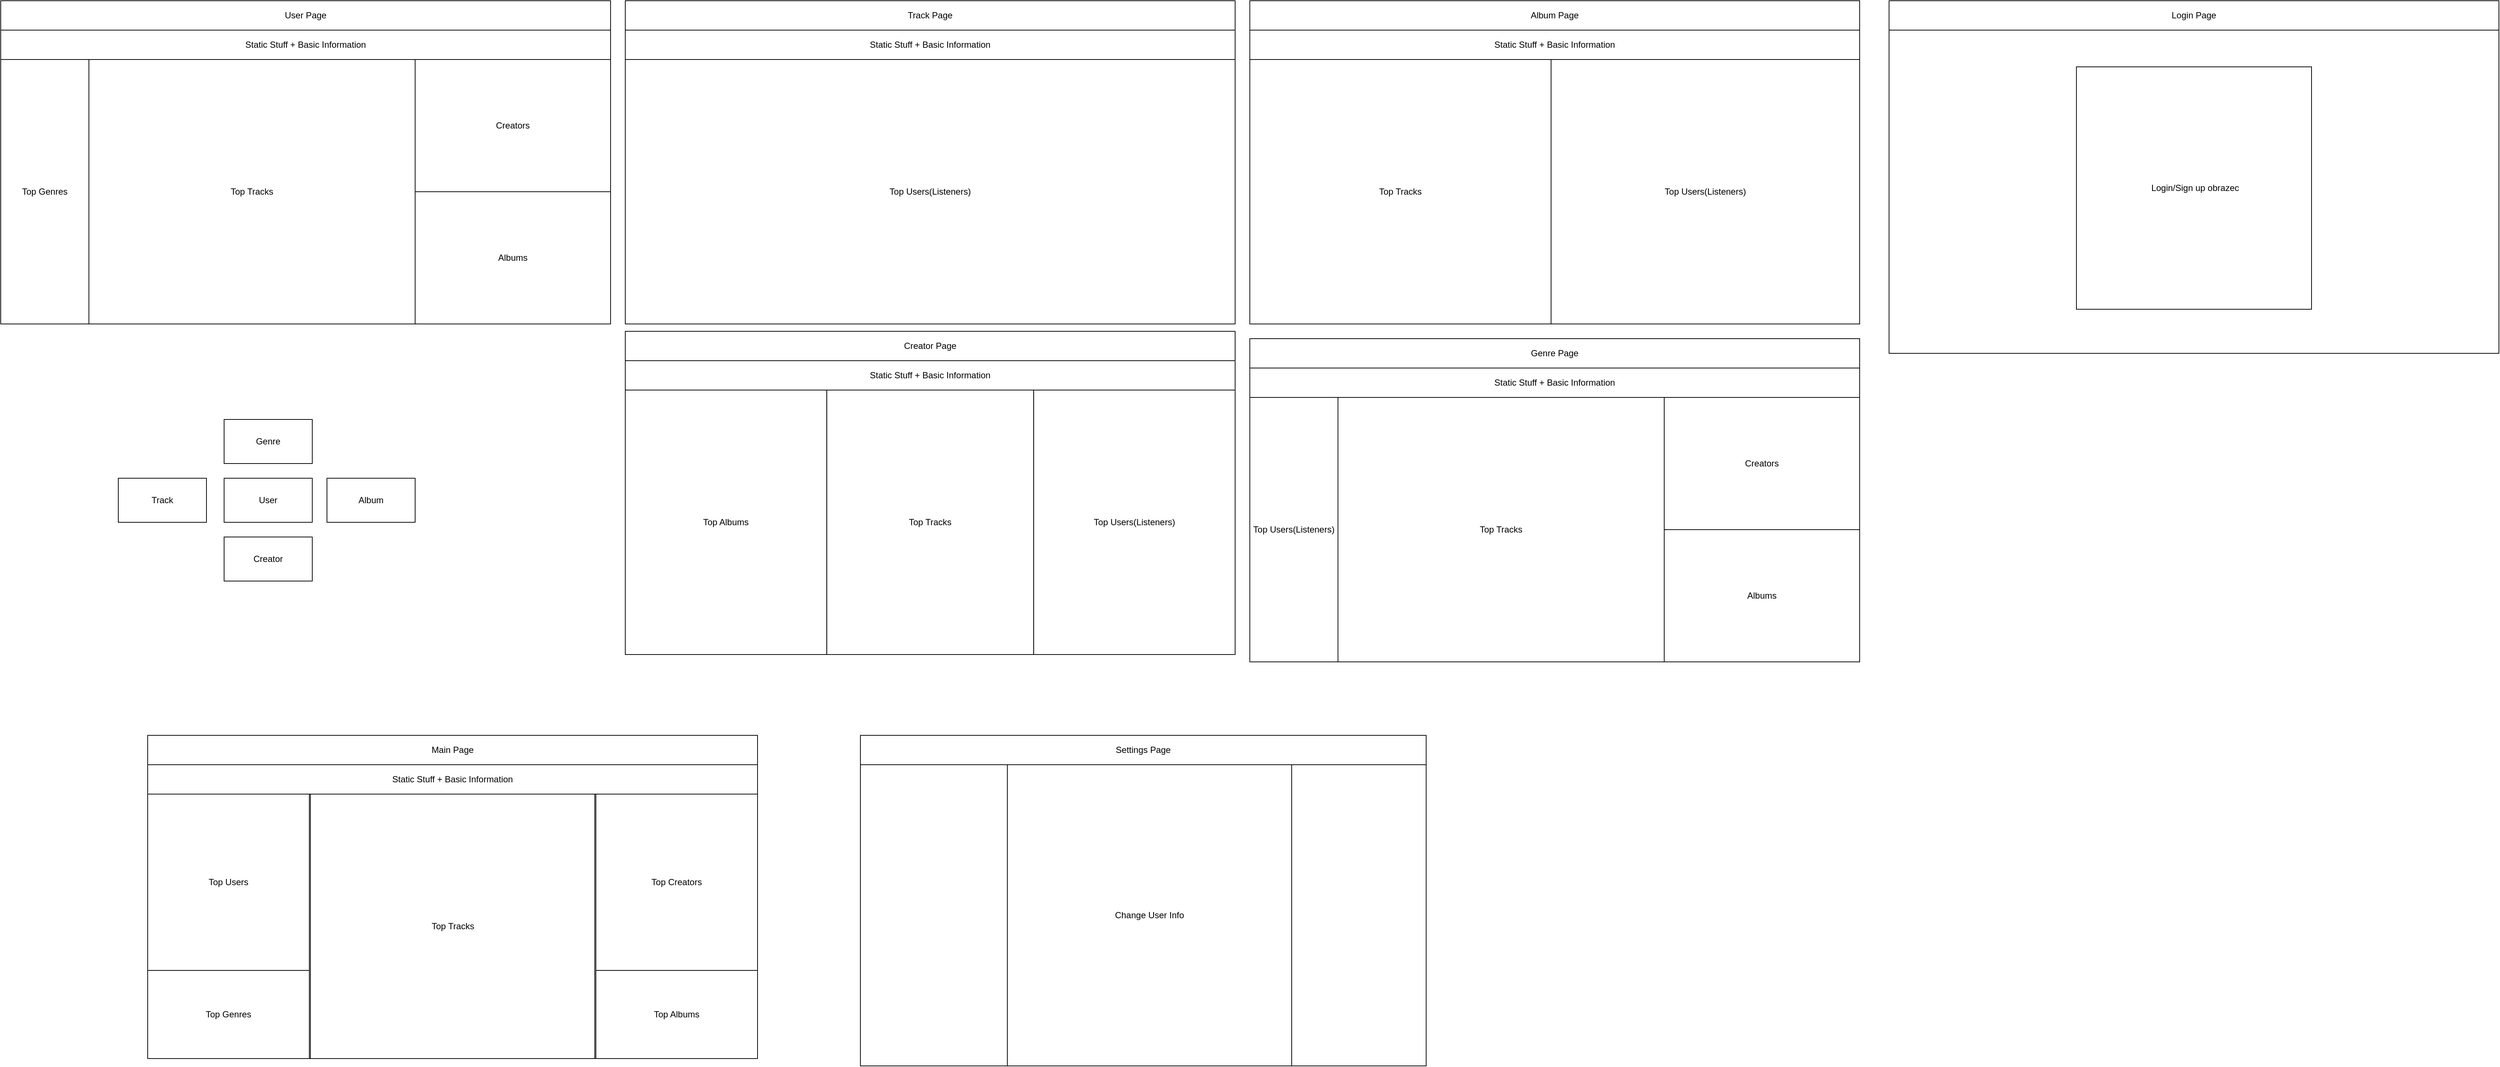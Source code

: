 <mxfile version="26.2.13">
  <diagram name="Page-1" id="Q9-1I_g1rsCJmoO4rFUp">
    <mxGraphModel dx="1620" dy="1036" grid="1" gridSize="10" guides="1" tooltips="1" connect="1" arrows="1" fold="1" page="1" pageScale="1" pageWidth="827" pageHeight="1169" math="0" shadow="0">
      <root>
        <mxCell id="0" />
        <mxCell id="1" parent="0" />
        <mxCell id="uJpShLV4zQBpKt44rVRt-1" value="Track" style="rounded=0;whiteSpace=wrap;html=1;" parent="1" vertex="1">
          <mxGeometry x="160" y="650" width="120" height="60" as="geometry" />
        </mxCell>
        <mxCell id="uJpShLV4zQBpKt44rVRt-2" value="Album" style="rounded=0;whiteSpace=wrap;html=1;" parent="1" vertex="1">
          <mxGeometry x="444" y="650" width="120" height="60" as="geometry" />
        </mxCell>
        <mxCell id="uJpShLV4zQBpKt44rVRt-3" value="Creator" style="rounded=0;whiteSpace=wrap;html=1;" parent="1" vertex="1">
          <mxGeometry x="304" y="730" width="120" height="60" as="geometry" />
        </mxCell>
        <mxCell id="uJpShLV4zQBpKt44rVRt-4" value="User" style="rounded=0;whiteSpace=wrap;html=1;" parent="1" vertex="1">
          <mxGeometry x="304" y="650" width="120" height="60" as="geometry" />
        </mxCell>
        <mxCell id="uJpShLV4zQBpKt44rVRt-5" value="Genre" style="rounded=0;whiteSpace=wrap;html=1;" parent="1" vertex="1">
          <mxGeometry x="304" y="570" width="120" height="60" as="geometry" />
        </mxCell>
        <mxCell id="uJpShLV4zQBpKt44rVRt-11" value="" style="rounded=0;whiteSpace=wrap;html=1;" parent="1" vertex="1">
          <mxGeometry width="830" height="440" as="geometry" />
        </mxCell>
        <mxCell id="uJpShLV4zQBpKt44rVRt-12" value="User Page" style="rounded=0;whiteSpace=wrap;html=1;" parent="1" vertex="1">
          <mxGeometry width="830" height="40" as="geometry" />
        </mxCell>
        <mxCell id="uJpShLV4zQBpKt44rVRt-13" value="Static Stuff + Basic Information" style="rounded=0;whiteSpace=wrap;html=1;" parent="1" vertex="1">
          <mxGeometry y="40" width="830" height="40" as="geometry" />
        </mxCell>
        <mxCell id="uJpShLV4zQBpKt44rVRt-14" value="Top Tracks" style="rounded=0;whiteSpace=wrap;html=1;" parent="1" vertex="1">
          <mxGeometry x="120" y="80" width="444" height="360" as="geometry" />
        </mxCell>
        <mxCell id="uJpShLV4zQBpKt44rVRt-16" value="Albums" style="rounded=0;whiteSpace=wrap;html=1;" parent="1" vertex="1">
          <mxGeometry x="564" y="260" width="266" height="180" as="geometry" />
        </mxCell>
        <mxCell id="uJpShLV4zQBpKt44rVRt-17" value="Top Genres" style="rounded=0;whiteSpace=wrap;html=1;" parent="1" vertex="1">
          <mxGeometry y="80" width="120" height="360" as="geometry" />
        </mxCell>
        <mxCell id="uJpShLV4zQBpKt44rVRt-20" value="Creators" style="rounded=0;whiteSpace=wrap;html=1;" parent="1" vertex="1">
          <mxGeometry x="564" y="80" width="266" height="180" as="geometry" />
        </mxCell>
        <mxCell id="uJpShLV4zQBpKt44rVRt-21" value="" style="rounded=0;whiteSpace=wrap;html=1;" parent="1" vertex="1">
          <mxGeometry x="850" width="830" height="440" as="geometry" />
        </mxCell>
        <mxCell id="uJpShLV4zQBpKt44rVRt-22" value="Track Page" style="rounded=0;whiteSpace=wrap;html=1;" parent="1" vertex="1">
          <mxGeometry x="850" width="830" height="40" as="geometry" />
        </mxCell>
        <mxCell id="uJpShLV4zQBpKt44rVRt-23" value="Static Stuff + Basic Information" style="rounded=0;whiteSpace=wrap;html=1;" parent="1" vertex="1">
          <mxGeometry x="850" y="40" width="830" height="40" as="geometry" />
        </mxCell>
        <mxCell id="uJpShLV4zQBpKt44rVRt-24" value="Top Users(Listeners)" style="rounded=0;whiteSpace=wrap;html=1;" parent="1" vertex="1">
          <mxGeometry x="850" y="80" width="830" height="360" as="geometry" />
        </mxCell>
        <mxCell id="uJpShLV4zQBpKt44rVRt-28" value="" style="rounded=0;whiteSpace=wrap;html=1;" parent="1" vertex="1">
          <mxGeometry x="850" y="450" width="830" height="440" as="geometry" />
        </mxCell>
        <mxCell id="uJpShLV4zQBpKt44rVRt-29" value="Creator Page" style="rounded=0;whiteSpace=wrap;html=1;" parent="1" vertex="1">
          <mxGeometry x="850" y="450" width="830" height="40" as="geometry" />
        </mxCell>
        <mxCell id="uJpShLV4zQBpKt44rVRt-30" value="Static Stuff + Basic Information" style="rounded=0;whiteSpace=wrap;html=1;" parent="1" vertex="1">
          <mxGeometry x="850" y="490" width="830" height="40" as="geometry" />
        </mxCell>
        <mxCell id="uJpShLV4zQBpKt44rVRt-31" value="Top Tracks" style="rounded=0;whiteSpace=wrap;html=1;" parent="1" vertex="1">
          <mxGeometry x="1124.16" y="530" width="281.69" height="360" as="geometry" />
        </mxCell>
        <mxCell id="uJpShLV4zQBpKt44rVRt-39" value="Top Users(Listeners)" style="rounded=0;whiteSpace=wrap;html=1;" parent="1" vertex="1">
          <mxGeometry x="1405.85" y="530" width="274.15" height="360" as="geometry" />
        </mxCell>
        <mxCell id="uJpShLV4zQBpKt44rVRt-40" value="Top Albums" style="rounded=0;whiteSpace=wrap;html=1;" parent="1" vertex="1">
          <mxGeometry x="850.0" y="530" width="274.15" height="360" as="geometry" />
        </mxCell>
        <mxCell id="o_gWd8t8G-Tca-b676zo-1" value="" style="rounded=0;whiteSpace=wrap;html=1;" parent="1" vertex="1">
          <mxGeometry x="1700" width="830" height="440" as="geometry" />
        </mxCell>
        <mxCell id="o_gWd8t8G-Tca-b676zo-2" value="Album Page" style="rounded=0;whiteSpace=wrap;html=1;" parent="1" vertex="1">
          <mxGeometry x="1700" width="830" height="40" as="geometry" />
        </mxCell>
        <mxCell id="o_gWd8t8G-Tca-b676zo-3" value="Static Stuff + Basic Information" style="rounded=0;whiteSpace=wrap;html=1;" parent="1" vertex="1">
          <mxGeometry x="1700" y="40" width="830" height="40" as="geometry" />
        </mxCell>
        <mxCell id="o_gWd8t8G-Tca-b676zo-5" value="Top Tracks" style="rounded=0;whiteSpace=wrap;html=1;" parent="1" vertex="1">
          <mxGeometry x="1700" y="80" width="410" height="360" as="geometry" />
        </mxCell>
        <mxCell id="o_gWd8t8G-Tca-b676zo-7" value="Top Users(Listeners)" style="rounded=0;whiteSpace=wrap;html=1;" parent="1" vertex="1">
          <mxGeometry x="2110" y="80" width="420" height="360" as="geometry" />
        </mxCell>
        <mxCell id="o_gWd8t8G-Tca-b676zo-8" value="" style="rounded=0;whiteSpace=wrap;html=1;" parent="1" vertex="1">
          <mxGeometry x="1700" y="460" width="830" height="440" as="geometry" />
        </mxCell>
        <mxCell id="o_gWd8t8G-Tca-b676zo-9" value="Genre Page" style="rounded=0;whiteSpace=wrap;html=1;" parent="1" vertex="1">
          <mxGeometry x="1700" y="460" width="830" height="40" as="geometry" />
        </mxCell>
        <mxCell id="o_gWd8t8G-Tca-b676zo-10" value="Static Stuff + Basic Information" style="rounded=0;whiteSpace=wrap;html=1;" parent="1" vertex="1">
          <mxGeometry x="1700" y="500" width="830" height="40" as="geometry" />
        </mxCell>
        <mxCell id="o_gWd8t8G-Tca-b676zo-15" value="Top Tracks" style="rounded=0;whiteSpace=wrap;html=1;" parent="1" vertex="1">
          <mxGeometry x="1820" y="540" width="444" height="360" as="geometry" />
        </mxCell>
        <mxCell id="o_gWd8t8G-Tca-b676zo-16" value="Albums" style="rounded=0;whiteSpace=wrap;html=1;" parent="1" vertex="1">
          <mxGeometry x="2264" y="720" width="266" height="180" as="geometry" />
        </mxCell>
        <mxCell id="o_gWd8t8G-Tca-b676zo-17" value="Top Users(Listeners)" style="rounded=0;whiteSpace=wrap;html=1;" parent="1" vertex="1">
          <mxGeometry x="1700" y="540" width="120" height="360" as="geometry" />
        </mxCell>
        <mxCell id="o_gWd8t8G-Tca-b676zo-18" value="Creators" style="rounded=0;whiteSpace=wrap;html=1;" parent="1" vertex="1">
          <mxGeometry x="2264" y="540" width="266" height="180" as="geometry" />
        </mxCell>
        <mxCell id="gGGF-UB4RHVttJ8b3BJr-1" value="" style="rounded=0;whiteSpace=wrap;html=1;" parent="1" vertex="1">
          <mxGeometry x="2570" y="40" width="830" height="440" as="geometry" />
        </mxCell>
        <mxCell id="gGGF-UB4RHVttJ8b3BJr-2" value="Login Page" style="rounded=0;whiteSpace=wrap;html=1;" parent="1" vertex="1">
          <mxGeometry x="2570" width="830" height="40" as="geometry" />
        </mxCell>
        <mxCell id="gGGF-UB4RHVttJ8b3BJr-6" value="&amp;nbsp;Login/Sign up obrazec" style="rounded=0;whiteSpace=wrap;html=1;" parent="1" vertex="1">
          <mxGeometry x="2825" y="90" width="320" height="330" as="geometry" />
        </mxCell>
        <mxCell id="gGGF-UB4RHVttJ8b3BJr-8" value="" style="rounded=0;whiteSpace=wrap;html=1;" parent="1" vertex="1">
          <mxGeometry x="200" y="1000" width="830" height="440" as="geometry" />
        </mxCell>
        <mxCell id="gGGF-UB4RHVttJ8b3BJr-9" value="Main Page" style="rounded=0;whiteSpace=wrap;html=1;" parent="1" vertex="1">
          <mxGeometry x="200" y="1000" width="830" height="40" as="geometry" />
        </mxCell>
        <mxCell id="gGGF-UB4RHVttJ8b3BJr-10" value="Static Stuff + Basic Information" style="rounded=0;whiteSpace=wrap;html=1;" parent="1" vertex="1">
          <mxGeometry x="200" y="1040" width="830" height="40" as="geometry" />
        </mxCell>
        <mxCell id="gGGF-UB4RHVttJ8b3BJr-11" value="Top Tracks" style="rounded=0;whiteSpace=wrap;html=1;" parent="1" vertex="1">
          <mxGeometry x="421.5" y="1080" width="387" height="360" as="geometry" />
        </mxCell>
        <mxCell id="gGGF-UB4RHVttJ8b3BJr-13" value="Top Genres" style="rounded=0;whiteSpace=wrap;html=1;" parent="1" vertex="1">
          <mxGeometry x="200" y="1320" width="220" height="120" as="geometry" />
        </mxCell>
        <mxCell id="gGGF-UB4RHVttJ8b3BJr-14" value="Top Users" style="rounded=0;whiteSpace=wrap;html=1;" parent="1" vertex="1">
          <mxGeometry x="200" y="1080" width="220" height="240" as="geometry" />
        </mxCell>
        <mxCell id="gGGF-UB4RHVttJ8b3BJr-15" value="Top Creators" style="rounded=0;whiteSpace=wrap;html=1;" parent="1" vertex="1">
          <mxGeometry x="810" y="1080" width="220" height="240" as="geometry" />
        </mxCell>
        <mxCell id="gGGF-UB4RHVttJ8b3BJr-16" value="Top Albums" style="rounded=0;whiteSpace=wrap;html=1;" parent="1" vertex="1">
          <mxGeometry x="810" y="1320" width="220" height="120" as="geometry" />
        </mxCell>
        <mxCell id="i-6ROjs7bGQxvzaFQO0z-1" value="" style="rounded=0;whiteSpace=wrap;html=1;" vertex="1" parent="1">
          <mxGeometry x="1170" y="1000" width="770" height="450" as="geometry" />
        </mxCell>
        <mxCell id="i-6ROjs7bGQxvzaFQO0z-3" value="Settings Page" style="rounded=0;whiteSpace=wrap;html=1;" vertex="1" parent="1">
          <mxGeometry x="1170" y="1000" width="770" height="40" as="geometry" />
        </mxCell>
        <mxCell id="i-6ROjs7bGQxvzaFQO0z-4" value="Change User Info" style="rounded=0;whiteSpace=wrap;html=1;" vertex="1" parent="1">
          <mxGeometry x="1370" y="1040" width="387" height="410" as="geometry" />
        </mxCell>
      </root>
    </mxGraphModel>
  </diagram>
</mxfile>
